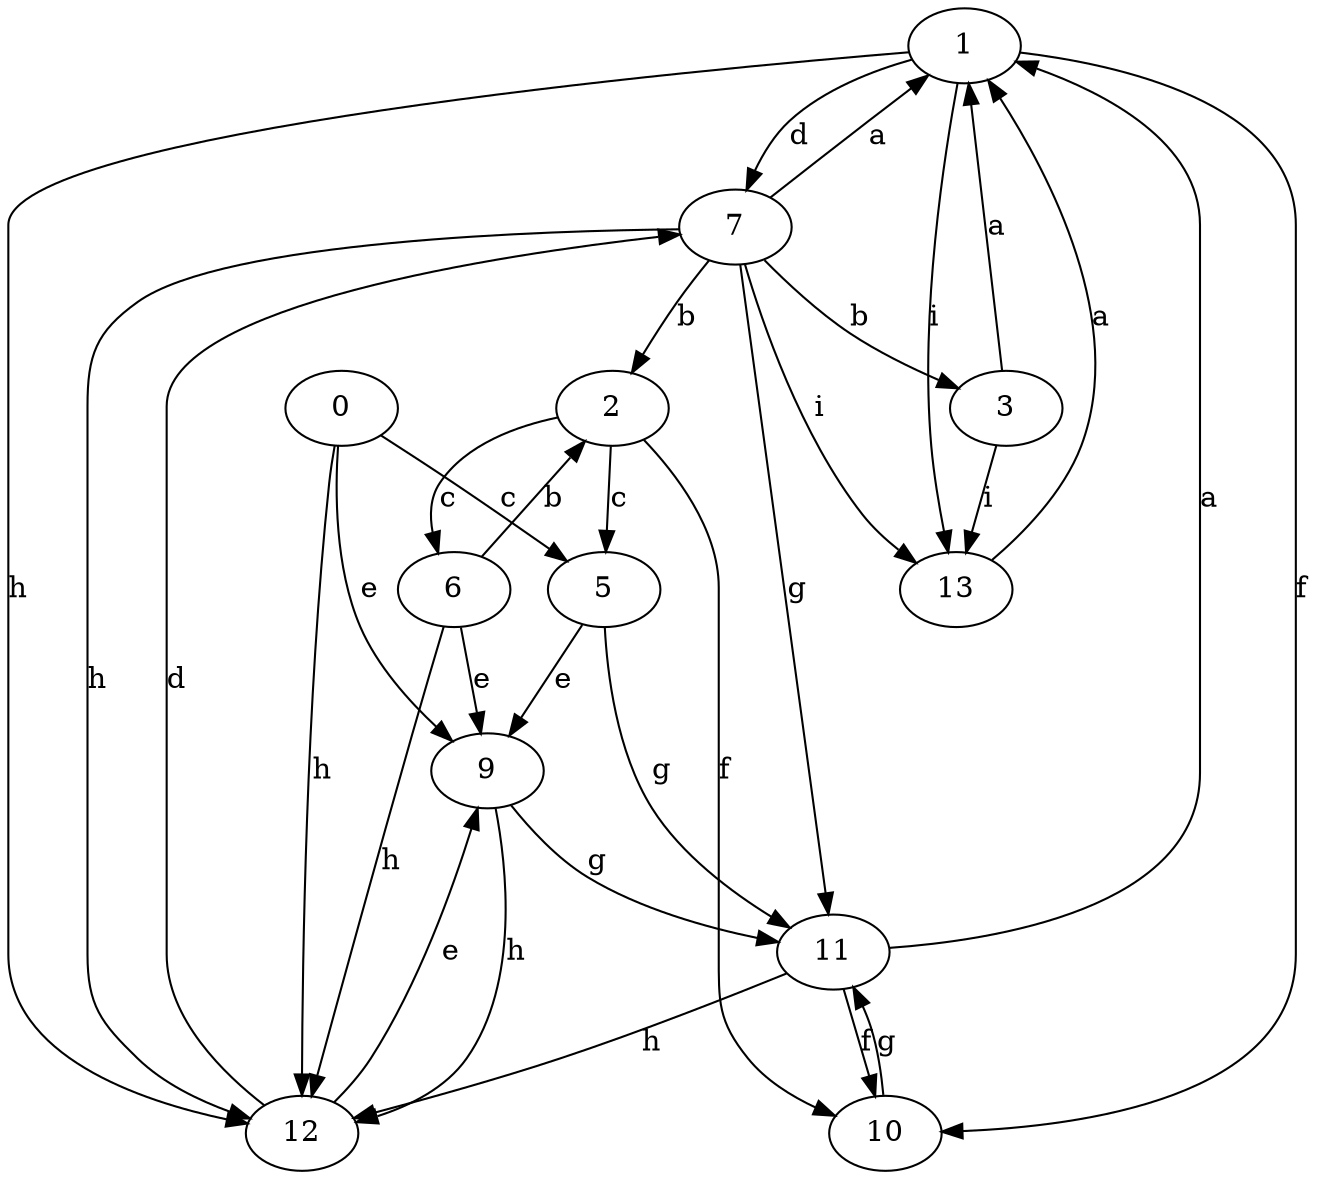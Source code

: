 strict digraph  {
1;
0;
2;
3;
5;
6;
7;
9;
10;
11;
12;
13;
1 -> 7  [label=d];
1 -> 10  [label=f];
1 -> 12  [label=h];
1 -> 13  [label=i];
0 -> 5  [label=c];
0 -> 9  [label=e];
0 -> 12  [label=h];
2 -> 5  [label=c];
2 -> 6  [label=c];
2 -> 10  [label=f];
3 -> 1  [label=a];
3 -> 13  [label=i];
5 -> 9  [label=e];
5 -> 11  [label=g];
6 -> 2  [label=b];
6 -> 9  [label=e];
6 -> 12  [label=h];
7 -> 1  [label=a];
7 -> 2  [label=b];
7 -> 3  [label=b];
7 -> 11  [label=g];
7 -> 12  [label=h];
7 -> 13  [label=i];
9 -> 11  [label=g];
9 -> 12  [label=h];
10 -> 11  [label=g];
11 -> 1  [label=a];
11 -> 10  [label=f];
11 -> 12  [label=h];
12 -> 7  [label=d];
12 -> 9  [label=e];
13 -> 1  [label=a];
}
